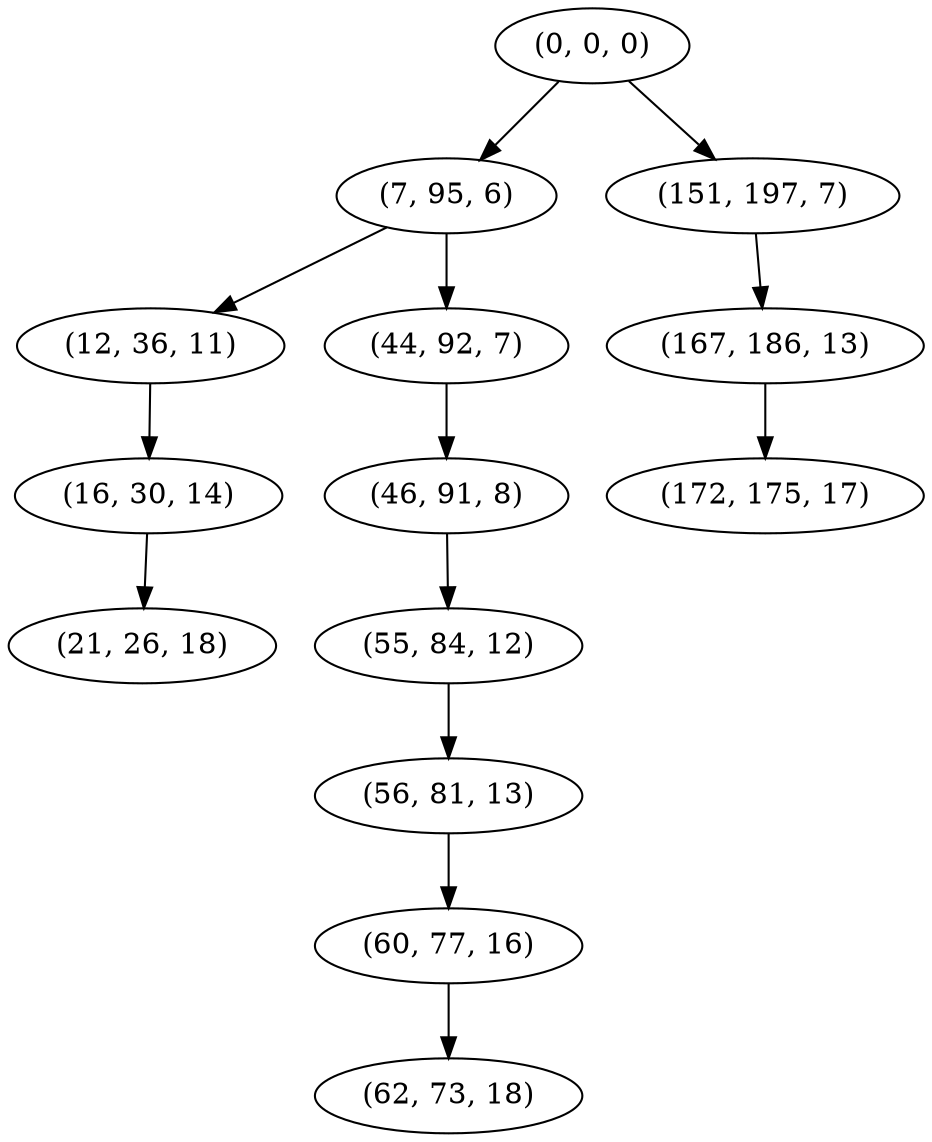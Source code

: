 digraph tree {
    "(0, 0, 0)";
    "(7, 95, 6)";
    "(12, 36, 11)";
    "(16, 30, 14)";
    "(21, 26, 18)";
    "(44, 92, 7)";
    "(46, 91, 8)";
    "(55, 84, 12)";
    "(56, 81, 13)";
    "(60, 77, 16)";
    "(62, 73, 18)";
    "(151, 197, 7)";
    "(167, 186, 13)";
    "(172, 175, 17)";
    "(0, 0, 0)" -> "(7, 95, 6)";
    "(0, 0, 0)" -> "(151, 197, 7)";
    "(7, 95, 6)" -> "(12, 36, 11)";
    "(7, 95, 6)" -> "(44, 92, 7)";
    "(12, 36, 11)" -> "(16, 30, 14)";
    "(16, 30, 14)" -> "(21, 26, 18)";
    "(44, 92, 7)" -> "(46, 91, 8)";
    "(46, 91, 8)" -> "(55, 84, 12)";
    "(55, 84, 12)" -> "(56, 81, 13)";
    "(56, 81, 13)" -> "(60, 77, 16)";
    "(60, 77, 16)" -> "(62, 73, 18)";
    "(151, 197, 7)" -> "(167, 186, 13)";
    "(167, 186, 13)" -> "(172, 175, 17)";
}
